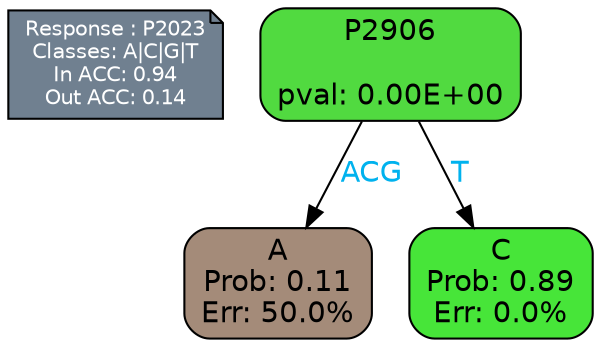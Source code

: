 digraph Tree {
node [shape=box, style="filled, rounded", color="black", fontname=helvetica] ;
graph [ranksep=equally, splines=polylines, bgcolor=transparent, dpi=600] ;
edge [fontname=helvetica] ;
LEGEND [label="Response : P2023
Classes: A|C|G|T
In ACC: 0.94
Out ACC: 0.14
",shape=note,align=left,style=filled,fillcolor="slategray",fontcolor="white",fontsize=10];1 [label="P2906

pval: 0.00E+00", fillcolor="#51da40"] ;
2 [label="A
Prob: 0.11
Err: 50.0%", fillcolor="#a48b79"] ;
3 [label="C
Prob: 0.89
Err: 0.0%", fillcolor="#47e539"] ;
1 -> 2 [label="ACG",fontcolor=deepskyblue2] ;
1 -> 3 [label="T",fontcolor=deepskyblue2] ;
{rank = same; 2;3;}{rank = same; LEGEND;1;}}